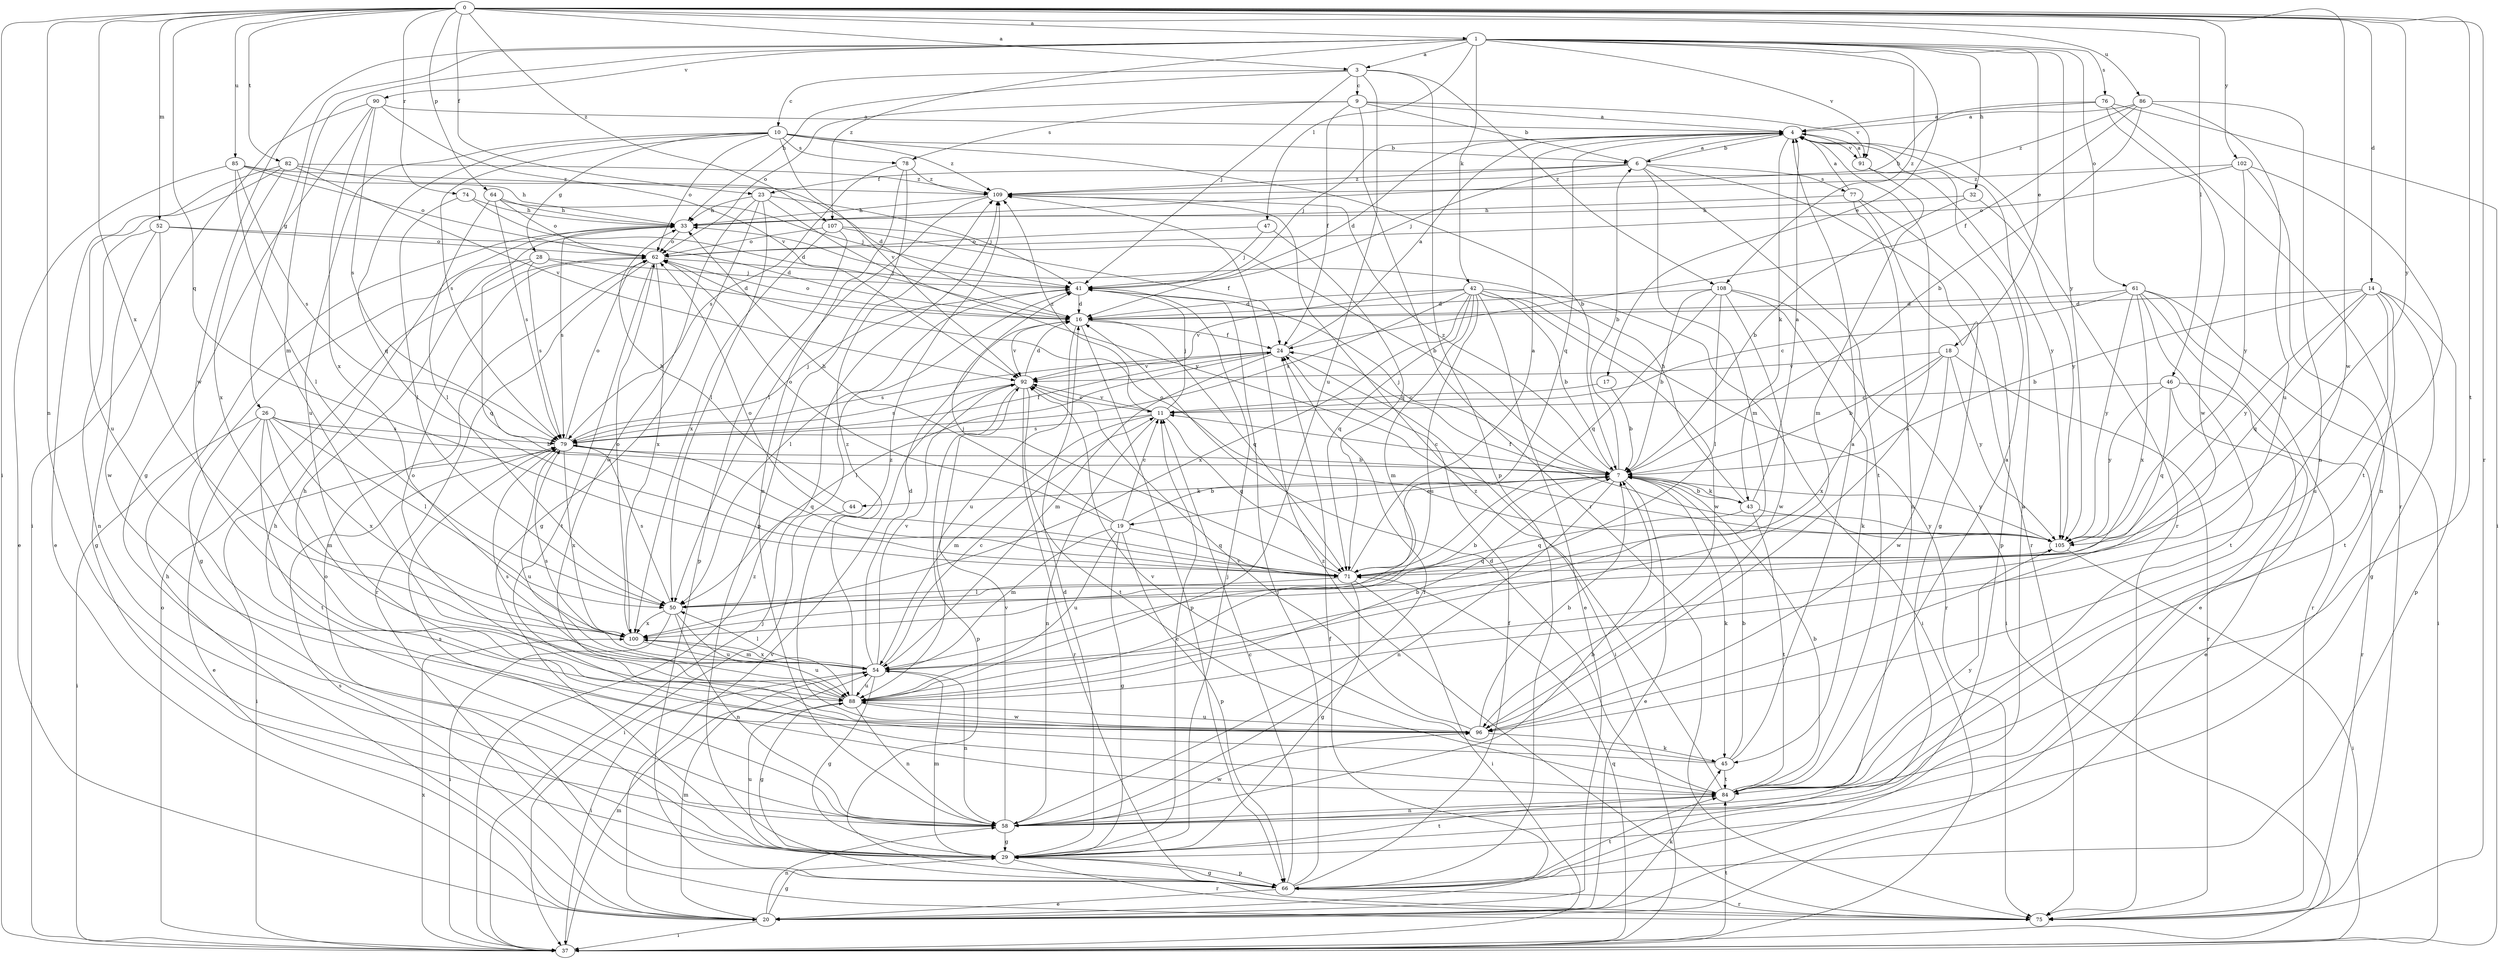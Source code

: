 strict digraph  {
0;
1;
3;
4;
6;
7;
9;
10;
11;
14;
16;
17;
18;
19;
20;
23;
24;
26;
28;
29;
32;
33;
37;
41;
42;
43;
44;
45;
46;
47;
50;
52;
54;
58;
61;
62;
64;
66;
71;
74;
75;
76;
77;
78;
79;
82;
84;
85;
86;
88;
90;
91;
92;
96;
100;
102;
105;
107;
108;
109;
0 -> 1  [label=a];
0 -> 3  [label=a];
0 -> 14  [label=d];
0 -> 23  [label=f];
0 -> 37  [label=i];
0 -> 46  [label=l];
0 -> 52  [label=m];
0 -> 58  [label=n];
0 -> 64  [label=p];
0 -> 71  [label=q];
0 -> 74  [label=r];
0 -> 75  [label=r];
0 -> 82  [label=t];
0 -> 84  [label=t];
0 -> 85  [label=u];
0 -> 86  [label=u];
0 -> 96  [label=w];
0 -> 100  [label=x];
0 -> 102  [label=y];
0 -> 105  [label=y];
0 -> 107  [label=z];
1 -> 3  [label=a];
1 -> 17  [label=e];
1 -> 18  [label=e];
1 -> 26  [label=g];
1 -> 32  [label=h];
1 -> 42  [label=k];
1 -> 47  [label=l];
1 -> 54  [label=m];
1 -> 61  [label=o];
1 -> 76  [label=s];
1 -> 90  [label=v];
1 -> 91  [label=v];
1 -> 96  [label=w];
1 -> 105  [label=y];
1 -> 107  [label=z];
1 -> 108  [label=z];
3 -> 9  [label=c];
3 -> 10  [label=c];
3 -> 33  [label=h];
3 -> 41  [label=j];
3 -> 66  [label=p];
3 -> 88  [label=u];
3 -> 108  [label=z];
4 -> 6  [label=b];
4 -> 16  [label=d];
4 -> 41  [label=j];
4 -> 43  [label=k];
4 -> 71  [label=q];
4 -> 75  [label=r];
4 -> 91  [label=v];
6 -> 4  [label=a];
6 -> 23  [label=f];
6 -> 41  [label=j];
6 -> 54  [label=m];
6 -> 75  [label=r];
6 -> 77  [label=s];
6 -> 84  [label=t];
6 -> 109  [label=z];
7 -> 6  [label=b];
7 -> 11  [label=c];
7 -> 19  [label=e];
7 -> 20  [label=e];
7 -> 41  [label=j];
7 -> 43  [label=k];
7 -> 44  [label=k];
7 -> 45  [label=k];
7 -> 58  [label=n];
7 -> 105  [label=y];
7 -> 109  [label=z];
9 -> 4  [label=a];
9 -> 6  [label=b];
9 -> 24  [label=f];
9 -> 62  [label=o];
9 -> 75  [label=r];
9 -> 78  [label=s];
9 -> 91  [label=v];
10 -> 6  [label=b];
10 -> 7  [label=b];
10 -> 28  [label=g];
10 -> 62  [label=o];
10 -> 71  [label=q];
10 -> 78  [label=s];
10 -> 79  [label=s];
10 -> 88  [label=u];
10 -> 92  [label=v];
10 -> 109  [label=z];
11 -> 41  [label=j];
11 -> 54  [label=m];
11 -> 58  [label=n];
11 -> 71  [label=q];
11 -> 79  [label=s];
11 -> 92  [label=v];
11 -> 109  [label=z];
14 -> 7  [label=b];
14 -> 16  [label=d];
14 -> 29  [label=g];
14 -> 66  [label=p];
14 -> 71  [label=q];
14 -> 84  [label=t];
14 -> 88  [label=u];
14 -> 105  [label=y];
16 -> 24  [label=f];
16 -> 62  [label=o];
16 -> 66  [label=p];
16 -> 71  [label=q];
16 -> 88  [label=u];
16 -> 92  [label=v];
17 -> 7  [label=b];
17 -> 11  [label=c];
18 -> 7  [label=b];
18 -> 75  [label=r];
18 -> 92  [label=v];
18 -> 96  [label=w];
18 -> 100  [label=x];
18 -> 105  [label=y];
19 -> 7  [label=b];
19 -> 11  [label=c];
19 -> 29  [label=g];
19 -> 33  [label=h];
19 -> 54  [label=m];
19 -> 62  [label=o];
19 -> 66  [label=p];
19 -> 71  [label=q];
19 -> 88  [label=u];
20 -> 24  [label=f];
20 -> 29  [label=g];
20 -> 33  [label=h];
20 -> 37  [label=i];
20 -> 45  [label=k];
20 -> 54  [label=m];
20 -> 58  [label=n];
20 -> 79  [label=s];
20 -> 92  [label=v];
23 -> 29  [label=g];
23 -> 33  [label=h];
23 -> 41  [label=j];
23 -> 50  [label=l];
23 -> 96  [label=w];
23 -> 105  [label=y];
24 -> 4  [label=a];
24 -> 37  [label=i];
24 -> 50  [label=l];
24 -> 54  [label=m];
24 -> 79  [label=s];
24 -> 92  [label=v];
26 -> 7  [label=b];
26 -> 20  [label=e];
26 -> 37  [label=i];
26 -> 50  [label=l];
26 -> 54  [label=m];
26 -> 79  [label=s];
26 -> 84  [label=t];
26 -> 100  [label=x];
28 -> 16  [label=d];
28 -> 29  [label=g];
28 -> 41  [label=j];
28 -> 71  [label=q];
28 -> 79  [label=s];
29 -> 11  [label=c];
29 -> 16  [label=d];
29 -> 41  [label=j];
29 -> 54  [label=m];
29 -> 66  [label=p];
29 -> 75  [label=r];
29 -> 84  [label=t];
29 -> 88  [label=u];
32 -> 7  [label=b];
32 -> 33  [label=h];
32 -> 105  [label=y];
33 -> 62  [label=o];
33 -> 79  [label=s];
37 -> 41  [label=j];
37 -> 54  [label=m];
37 -> 62  [label=o];
37 -> 71  [label=q];
37 -> 84  [label=t];
37 -> 100  [label=x];
37 -> 109  [label=z];
41 -> 16  [label=d];
41 -> 50  [label=l];
42 -> 7  [label=b];
42 -> 16  [label=d];
42 -> 20  [label=e];
42 -> 37  [label=i];
42 -> 54  [label=m];
42 -> 71  [label=q];
42 -> 75  [label=r];
42 -> 79  [label=s];
42 -> 88  [label=u];
42 -> 92  [label=v];
42 -> 96  [label=w];
42 -> 100  [label=x];
43 -> 4  [label=a];
43 -> 7  [label=b];
43 -> 33  [label=h];
43 -> 71  [label=q];
43 -> 84  [label=t];
43 -> 105  [label=y];
44 -> 33  [label=h];
44 -> 37  [label=i];
45 -> 4  [label=a];
45 -> 7  [label=b];
45 -> 33  [label=h];
45 -> 84  [label=t];
45 -> 92  [label=v];
46 -> 11  [label=c];
46 -> 20  [label=e];
46 -> 71  [label=q];
46 -> 75  [label=r];
46 -> 105  [label=y];
47 -> 41  [label=j];
47 -> 62  [label=o];
47 -> 71  [label=q];
50 -> 7  [label=b];
50 -> 37  [label=i];
50 -> 58  [label=n];
50 -> 79  [label=s];
50 -> 88  [label=u];
50 -> 100  [label=x];
52 -> 16  [label=d];
52 -> 29  [label=g];
52 -> 58  [label=n];
52 -> 62  [label=o];
52 -> 96  [label=w];
54 -> 11  [label=c];
54 -> 16  [label=d];
54 -> 29  [label=g];
54 -> 37  [label=i];
54 -> 50  [label=l];
54 -> 58  [label=n];
54 -> 79  [label=s];
54 -> 88  [label=u];
54 -> 92  [label=v];
54 -> 100  [label=x];
58 -> 7  [label=b];
58 -> 24  [label=f];
58 -> 29  [label=g];
58 -> 33  [label=h];
58 -> 79  [label=s];
58 -> 92  [label=v];
58 -> 96  [label=w];
61 -> 11  [label=c];
61 -> 16  [label=d];
61 -> 20  [label=e];
61 -> 37  [label=i];
61 -> 75  [label=r];
61 -> 84  [label=t];
61 -> 100  [label=x];
61 -> 105  [label=y];
62 -> 41  [label=j];
62 -> 75  [label=r];
62 -> 84  [label=t];
62 -> 100  [label=x];
64 -> 33  [label=h];
64 -> 41  [label=j];
64 -> 50  [label=l];
64 -> 62  [label=o];
64 -> 79  [label=s];
66 -> 4  [label=a];
66 -> 11  [label=c];
66 -> 20  [label=e];
66 -> 24  [label=f];
66 -> 29  [label=g];
66 -> 41  [label=j];
66 -> 62  [label=o];
66 -> 75  [label=r];
66 -> 84  [label=t];
71 -> 4  [label=a];
71 -> 29  [label=g];
71 -> 37  [label=i];
71 -> 41  [label=j];
71 -> 50  [label=l];
71 -> 62  [label=o];
74 -> 16  [label=d];
74 -> 33  [label=h];
74 -> 50  [label=l];
75 -> 109  [label=z];
76 -> 4  [label=a];
76 -> 33  [label=h];
76 -> 37  [label=i];
76 -> 75  [label=r];
76 -> 96  [label=w];
77 -> 4  [label=a];
77 -> 29  [label=g];
77 -> 33  [label=h];
77 -> 58  [label=n];
77 -> 66  [label=p];
78 -> 58  [label=n];
78 -> 66  [label=p];
78 -> 79  [label=s];
78 -> 109  [label=z];
79 -> 7  [label=b];
79 -> 24  [label=f];
79 -> 37  [label=i];
79 -> 41  [label=j];
79 -> 62  [label=o];
79 -> 71  [label=q];
79 -> 88  [label=u];
79 -> 100  [label=x];
82 -> 16  [label=d];
82 -> 20  [label=e];
82 -> 88  [label=u];
82 -> 92  [label=v];
82 -> 100  [label=x];
82 -> 109  [label=z];
84 -> 4  [label=a];
84 -> 7  [label=b];
84 -> 16  [label=d];
84 -> 58  [label=n];
84 -> 105  [label=y];
84 -> 109  [label=z];
85 -> 20  [label=e];
85 -> 33  [label=h];
85 -> 50  [label=l];
85 -> 62  [label=o];
85 -> 79  [label=s];
85 -> 109  [label=z];
86 -> 4  [label=a];
86 -> 7  [label=b];
86 -> 24  [label=f];
86 -> 58  [label=n];
86 -> 88  [label=u];
86 -> 109  [label=z];
88 -> 7  [label=b];
88 -> 29  [label=g];
88 -> 58  [label=n];
88 -> 62  [label=o];
88 -> 79  [label=s];
88 -> 96  [label=w];
88 -> 109  [label=z];
90 -> 4  [label=a];
90 -> 29  [label=g];
90 -> 37  [label=i];
90 -> 79  [label=s];
90 -> 92  [label=v];
90 -> 100  [label=x];
91 -> 4  [label=a];
91 -> 54  [label=m];
91 -> 105  [label=y];
92 -> 11  [label=c];
92 -> 16  [label=d];
92 -> 66  [label=p];
92 -> 75  [label=r];
92 -> 79  [label=s];
92 -> 84  [label=t];
96 -> 4  [label=a];
96 -> 7  [label=b];
96 -> 45  [label=k];
96 -> 88  [label=u];
96 -> 92  [label=v];
96 -> 109  [label=z];
100 -> 54  [label=m];
100 -> 62  [label=o];
100 -> 88  [label=u];
102 -> 58  [label=n];
102 -> 62  [label=o];
102 -> 84  [label=t];
102 -> 105  [label=y];
102 -> 109  [label=z];
105 -> 24  [label=f];
105 -> 37  [label=i];
105 -> 62  [label=o];
105 -> 71  [label=q];
107 -> 7  [label=b];
107 -> 24  [label=f];
107 -> 62  [label=o];
107 -> 66  [label=p];
107 -> 100  [label=x];
108 -> 7  [label=b];
108 -> 16  [label=d];
108 -> 37  [label=i];
108 -> 45  [label=k];
108 -> 50  [label=l];
108 -> 71  [label=q];
108 -> 96  [label=w];
109 -> 33  [label=h];
109 -> 50  [label=l];
}
